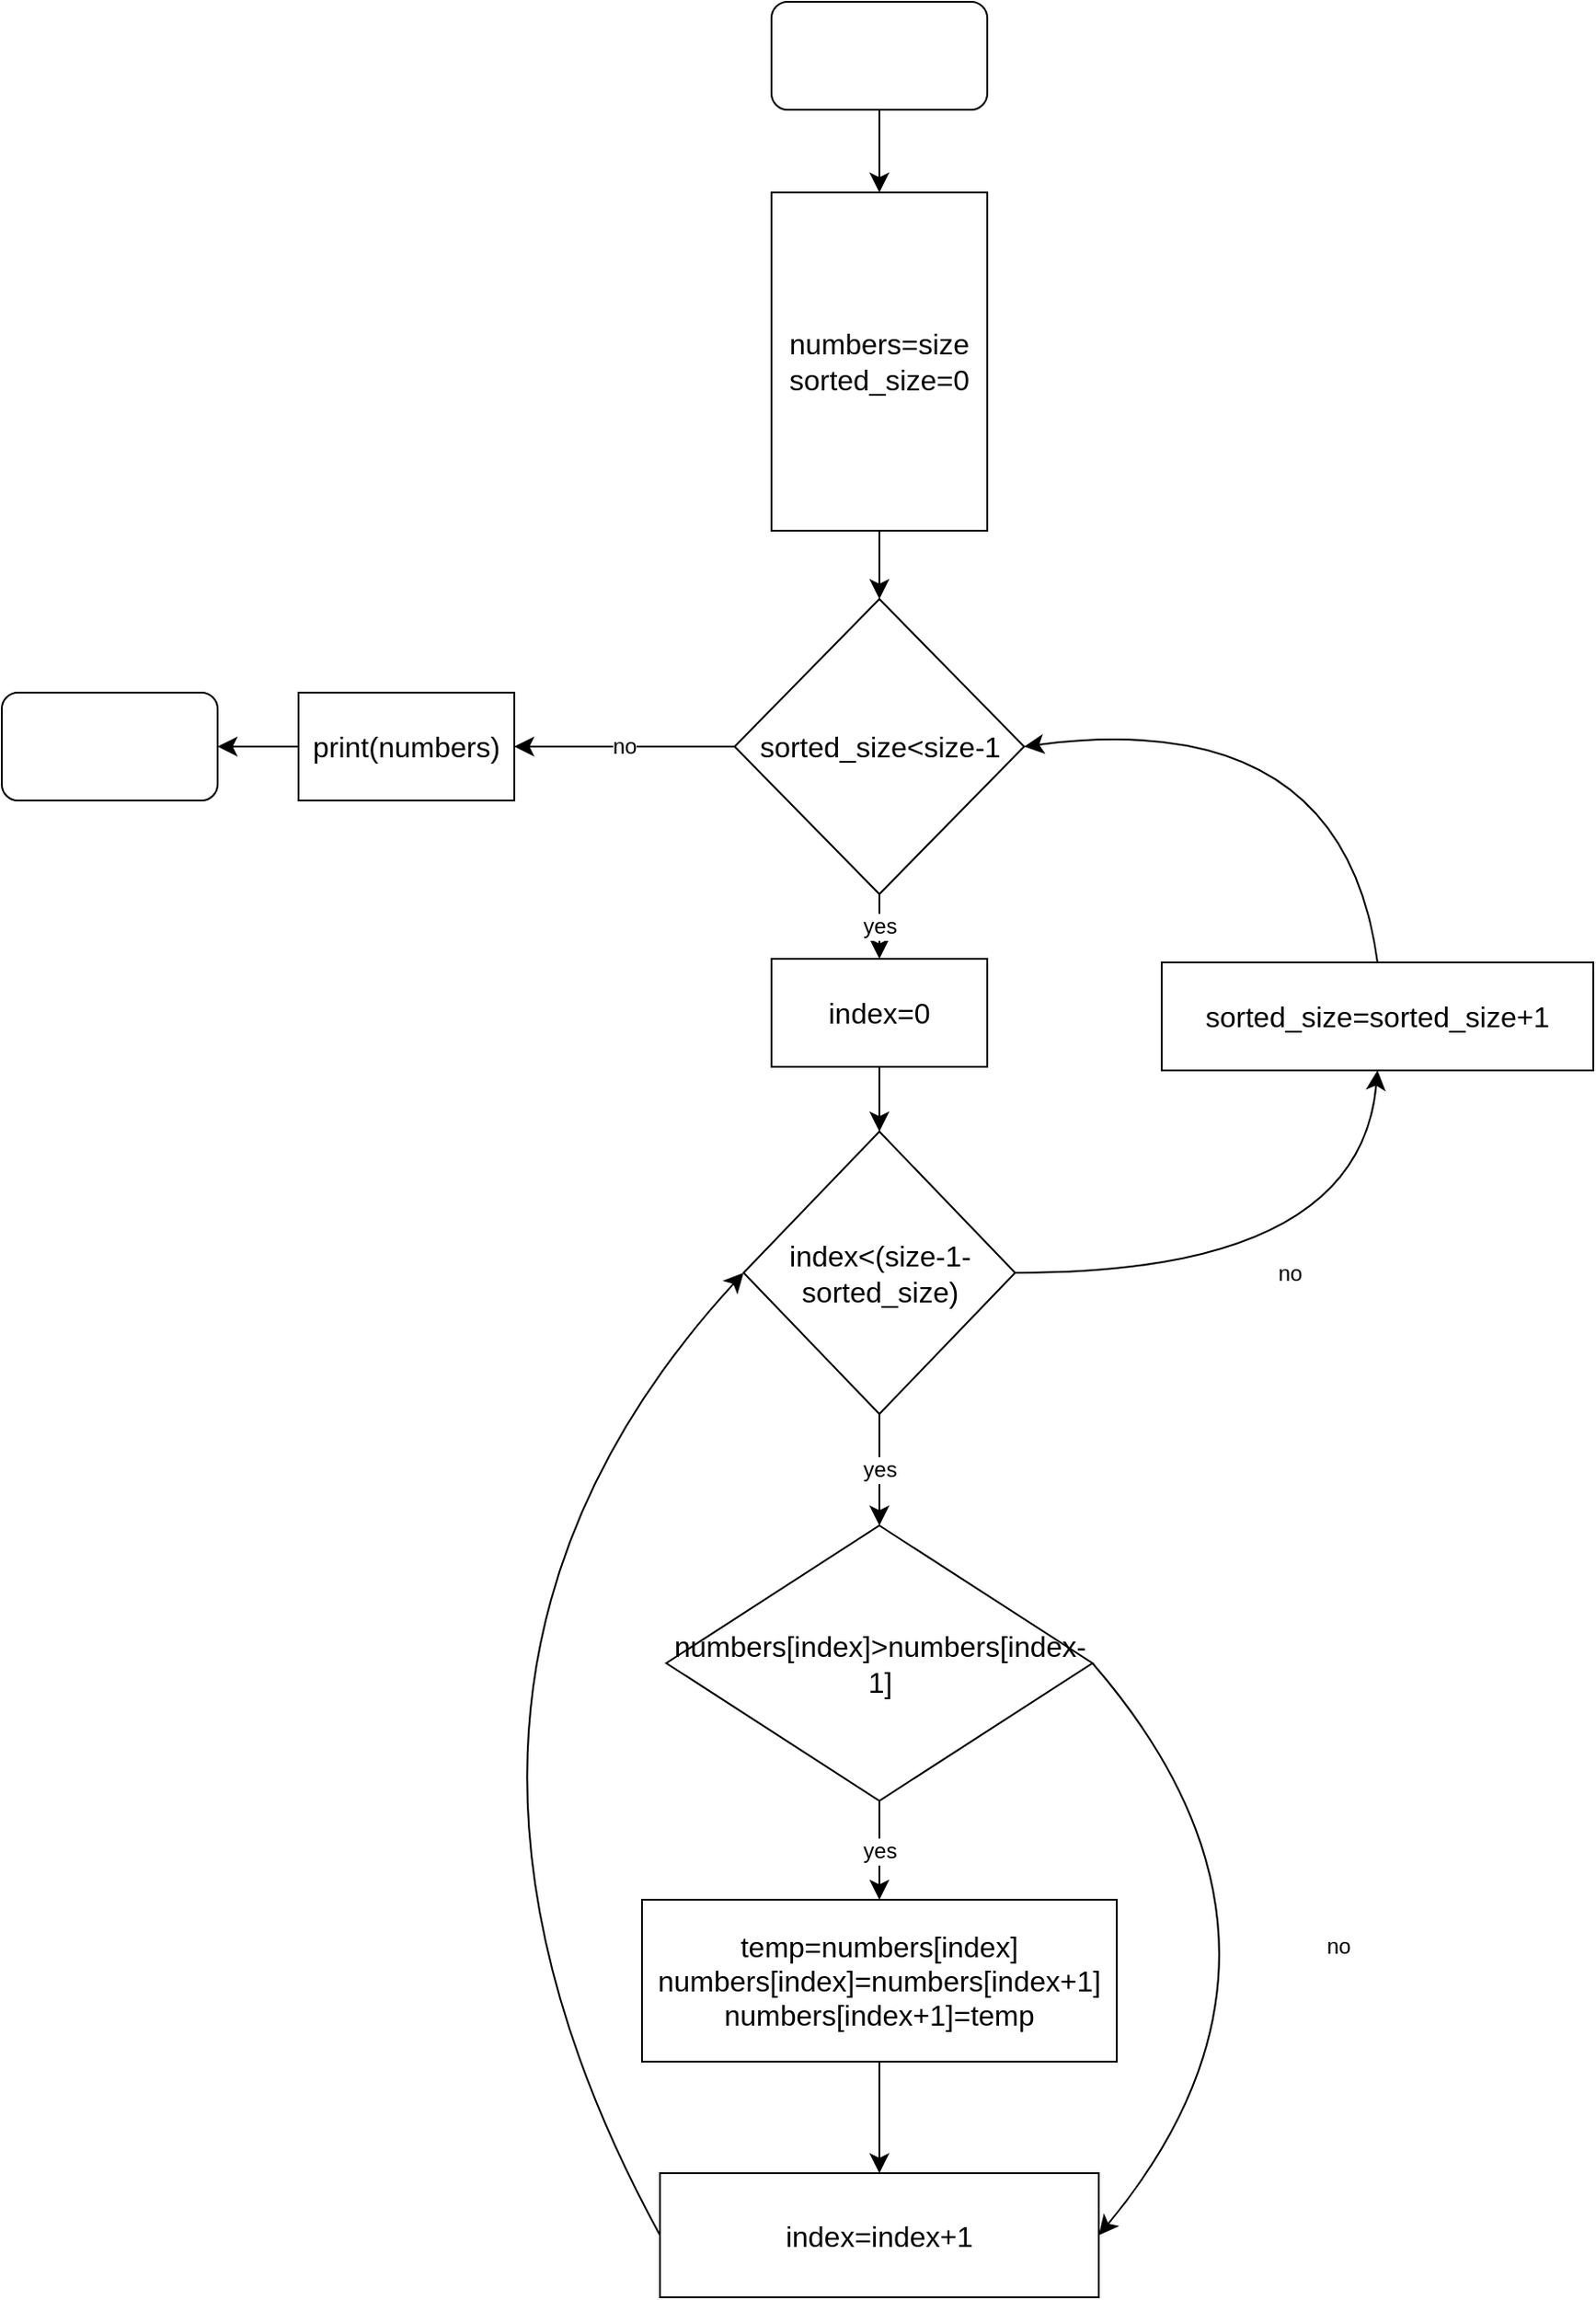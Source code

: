 <mxfile version="20.8.19" type="device" pages="2"><diagram id="MafTYUR_iQ7mFbmLeCQW" name="Страница 1"><mxGraphModel dx="2154" dy="1066" grid="0" gridSize="10" guides="1" tooltips="1" connect="1" arrows="1" fold="1" page="0" pageScale="1" pageWidth="827" pageHeight="1169" math="0" shadow="0"><root><mxCell id="0"/><mxCell id="1" parent="0"/><mxCell id="RRzTpO9ifguyfFz_nB-T-4" style="edgeStyle=none;curved=1;rounded=0;orthogonalLoop=1;jettySize=auto;html=1;exitX=0.5;exitY=1;exitDx=0;exitDy=0;fontSize=12;startSize=8;endSize=8;" parent="1" source="RRzTpO9ifguyfFz_nB-T-2" target="RRzTpO9ifguyfFz_nB-T-3" edge="1"><mxGeometry relative="1" as="geometry"/></mxCell><mxCell id="RRzTpO9ifguyfFz_nB-T-2" value="" style="rounded=1;whiteSpace=wrap;html=1;fontSize=16;" parent="1" vertex="1"><mxGeometry x="-280" y="-89" width="120" height="60" as="geometry"/></mxCell><mxCell id="RRzTpO9ifguyfFz_nB-T-6" style="edgeStyle=none;curved=1;rounded=0;orthogonalLoop=1;jettySize=auto;html=1;exitX=0.5;exitY=1;exitDx=0;exitDy=0;fontSize=12;startSize=8;endSize=8;" parent="1" source="RRzTpO9ifguyfFz_nB-T-3" target="RRzTpO9ifguyfFz_nB-T-5" edge="1"><mxGeometry relative="1" as="geometry"/></mxCell><mxCell id="RRzTpO9ifguyfFz_nB-T-3" value="numbers=size&lt;br&gt;sorted_size=0&lt;br&gt;" style="rounded=0;whiteSpace=wrap;html=1;fontSize=16;" parent="1" vertex="1"><mxGeometry x="-280" y="17" width="120" height="188" as="geometry"/></mxCell><mxCell id="bwHsA2VCTqXkUDoZgXiW-2" value="yes" style="edgeStyle=none;curved=1;rounded=0;orthogonalLoop=1;jettySize=auto;html=1;exitX=0.5;exitY=1;exitDx=0;exitDy=0;fontSize=12;startSize=8;endSize=8;" parent="1" source="RRzTpO9ifguyfFz_nB-T-5" target="bwHsA2VCTqXkUDoZgXiW-1" edge="1"><mxGeometry relative="1" as="geometry"/></mxCell><mxCell id="bwHsA2VCTqXkUDoZgXiW-18" value="no" style="edgeStyle=none;curved=1;rounded=0;orthogonalLoop=1;jettySize=auto;html=1;exitX=0;exitY=0.5;exitDx=0;exitDy=0;fontSize=12;startSize=8;endSize=8;" parent="1" source="RRzTpO9ifguyfFz_nB-T-5" target="bwHsA2VCTqXkUDoZgXiW-17" edge="1"><mxGeometry relative="1" as="geometry"/></mxCell><mxCell id="RRzTpO9ifguyfFz_nB-T-5" value="sorted_size&amp;lt;size-1" style="rhombus;whiteSpace=wrap;html=1;fontSize=16;" parent="1" vertex="1"><mxGeometry x="-300.5" y="243" width="161" height="164" as="geometry"/></mxCell><mxCell id="bwHsA2VCTqXkUDoZgXiW-4" style="edgeStyle=none;curved=1;rounded=0;orthogonalLoop=1;jettySize=auto;html=1;exitX=0.5;exitY=1;exitDx=0;exitDy=0;entryX=0.5;entryY=0;entryDx=0;entryDy=0;fontSize=12;startSize=8;endSize=8;" parent="1" source="bwHsA2VCTqXkUDoZgXiW-1" target="bwHsA2VCTqXkUDoZgXiW-3" edge="1"><mxGeometry relative="1" as="geometry"/></mxCell><mxCell id="bwHsA2VCTqXkUDoZgXiW-1" value="index=0" style="rounded=0;whiteSpace=wrap;html=1;fontSize=16;" parent="1" vertex="1"><mxGeometry x="-280" y="443" width="120" height="60" as="geometry"/></mxCell><mxCell id="bwHsA2VCTqXkUDoZgXiW-8" value="yes" style="edgeStyle=none;curved=1;rounded=0;orthogonalLoop=1;jettySize=auto;html=1;exitX=0.5;exitY=1;exitDx=0;exitDy=0;entryX=0.5;entryY=0;entryDx=0;entryDy=0;fontSize=12;startSize=8;endSize=8;" parent="1" source="bwHsA2VCTqXkUDoZgXiW-3" target="bwHsA2VCTqXkUDoZgXiW-5" edge="1"><mxGeometry relative="1" as="geometry"/></mxCell><mxCell id="bwHsA2VCTqXkUDoZgXiW-14" value="no" style="edgeStyle=none;curved=1;rounded=0;orthogonalLoop=1;jettySize=auto;html=1;exitX=1;exitY=0.5;exitDx=0;exitDy=0;entryX=0.5;entryY=1;entryDx=0;entryDy=0;fontSize=12;startSize=8;endSize=8;" parent="1" source="bwHsA2VCTqXkUDoZgXiW-3" target="bwHsA2VCTqXkUDoZgXiW-13" edge="1"><mxGeometry relative="1" as="geometry"><Array as="points"><mxPoint x="47" y="618"/></Array></mxGeometry></mxCell><mxCell id="bwHsA2VCTqXkUDoZgXiW-3" value="index&amp;lt;(size-1-sorted_size)" style="rhombus;whiteSpace=wrap;html=1;fontSize=16;" parent="1" vertex="1"><mxGeometry x="-295.5" y="539" width="151" height="157" as="geometry"/></mxCell><mxCell id="bwHsA2VCTqXkUDoZgXiW-9" value="yes" style="edgeStyle=none;curved=1;rounded=0;orthogonalLoop=1;jettySize=auto;html=1;exitX=0.5;exitY=1;exitDx=0;exitDy=0;entryX=0.5;entryY=0;entryDx=0;entryDy=0;fontSize=12;startSize=8;endSize=8;" parent="1" source="bwHsA2VCTqXkUDoZgXiW-5" target="bwHsA2VCTqXkUDoZgXiW-6" edge="1"><mxGeometry relative="1" as="geometry"/></mxCell><mxCell id="bwHsA2VCTqXkUDoZgXiW-11" value="no" style="edgeStyle=none;curved=1;rounded=0;orthogonalLoop=1;jettySize=auto;html=1;exitX=1;exitY=0.5;exitDx=0;exitDy=0;fontSize=12;startSize=8;endSize=8;entryX=1;entryY=0.5;entryDx=0;entryDy=0;" parent="1" source="bwHsA2VCTqXkUDoZgXiW-5" target="bwHsA2VCTqXkUDoZgXiW-7" edge="1"><mxGeometry relative="1" as="geometry"><mxPoint x="25" y="835.333" as="targetPoint"/><Array as="points"><mxPoint x="35" y="992"/></Array></mxGeometry></mxCell><mxCell id="bwHsA2VCTqXkUDoZgXiW-5" value="numbers[index]&amp;gt;numbers[index-1]" style="rhombus;whiteSpace=wrap;html=1;fontSize=16;" parent="1" vertex="1"><mxGeometry x="-338.5" y="758" width="237" height="153" as="geometry"/></mxCell><mxCell id="bwHsA2VCTqXkUDoZgXiW-10" style="edgeStyle=none;curved=1;rounded=0;orthogonalLoop=1;jettySize=auto;html=1;exitX=0.5;exitY=1;exitDx=0;exitDy=0;entryX=0.5;entryY=0;entryDx=0;entryDy=0;fontSize=12;startSize=8;endSize=8;" parent="1" source="bwHsA2VCTqXkUDoZgXiW-6" target="bwHsA2VCTqXkUDoZgXiW-7" edge="1"><mxGeometry relative="1" as="geometry"/></mxCell><mxCell id="bwHsA2VCTqXkUDoZgXiW-6" value="temp=numbers[index]&lt;br&gt;numbers[index]=numbers[index+1]&lt;br&gt;numbers[index+1]=temp" style="rounded=0;whiteSpace=wrap;html=1;fontSize=16;" parent="1" vertex="1"><mxGeometry x="-352" y="966" width="264" height="90" as="geometry"/></mxCell><mxCell id="bwHsA2VCTqXkUDoZgXiW-12" style="edgeStyle=none;curved=1;rounded=0;orthogonalLoop=1;jettySize=auto;html=1;exitX=0;exitY=0.5;exitDx=0;exitDy=0;entryX=0;entryY=0.5;entryDx=0;entryDy=0;fontSize=12;startSize=8;endSize=8;" parent="1" source="bwHsA2VCTqXkUDoZgXiW-7" target="bwHsA2VCTqXkUDoZgXiW-3" edge="1"><mxGeometry relative="1" as="geometry"><Array as="points"><mxPoint x="-508" y="849"/></Array></mxGeometry></mxCell><mxCell id="bwHsA2VCTqXkUDoZgXiW-7" value="index=index+1" style="rounded=0;whiteSpace=wrap;html=1;fontSize=16;" parent="1" vertex="1"><mxGeometry x="-342" y="1118" width="244" height="69" as="geometry"/></mxCell><mxCell id="bwHsA2VCTqXkUDoZgXiW-15" style="edgeStyle=none;curved=1;rounded=0;orthogonalLoop=1;jettySize=auto;html=1;exitX=0.5;exitY=0;exitDx=0;exitDy=0;entryX=1;entryY=0.5;entryDx=0;entryDy=0;fontSize=12;startSize=8;endSize=8;" parent="1" source="bwHsA2VCTqXkUDoZgXiW-13" target="RRzTpO9ifguyfFz_nB-T-5" edge="1"><mxGeometry relative="1" as="geometry"><Array as="points"><mxPoint x="38" y="302"/></Array></mxGeometry></mxCell><mxCell id="bwHsA2VCTqXkUDoZgXiW-13" value="sorted_size=sorted_size+1" style="rounded=0;whiteSpace=wrap;html=1;fontSize=16;" parent="1" vertex="1"><mxGeometry x="-63" y="445" width="240" height="60" as="geometry"/></mxCell><mxCell id="bwHsA2VCTqXkUDoZgXiW-20" style="edgeStyle=none;curved=1;rounded=0;orthogonalLoop=1;jettySize=auto;html=1;exitX=0;exitY=0.5;exitDx=0;exitDy=0;entryX=1;entryY=0.5;entryDx=0;entryDy=0;fontSize=12;startSize=8;endSize=8;" parent="1" source="bwHsA2VCTqXkUDoZgXiW-17" target="bwHsA2VCTqXkUDoZgXiW-19" edge="1"><mxGeometry relative="1" as="geometry"/></mxCell><mxCell id="bwHsA2VCTqXkUDoZgXiW-17" value="print(numbers)" style="rounded=0;whiteSpace=wrap;html=1;fontSize=16;" parent="1" vertex="1"><mxGeometry x="-543" y="295" width="120" height="60" as="geometry"/></mxCell><mxCell id="bwHsA2VCTqXkUDoZgXiW-19" value="" style="rounded=1;whiteSpace=wrap;html=1;fontSize=16;" parent="1" vertex="1"><mxGeometry x="-708" y="295" width="120" height="60" as="geometry"/></mxCell></root></mxGraphModel></diagram><diagram id="nyuvHzAwKZln4o9ouPxT" name="Страница 2"><mxGraphModel dx="1485" dy="888" grid="1" gridSize="10" guides="1" tooltips="1" connect="1" arrows="1" fold="1" page="1" pageScale="1" pageWidth="827" pageHeight="1169" math="0" shadow="0"><root><mxCell id="0"/><mxCell id="1" parent="0"/><mxCell id="WTsKf_jy4F_wqyrTniMx-3" style="edgeStyle=none;curved=1;rounded=0;orthogonalLoop=1;jettySize=auto;html=1;exitX=0.5;exitY=1;exitDx=0;exitDy=0;entryX=0.5;entryY=0;entryDx=0;entryDy=0;fontSize=12;startSize=8;endSize=8;" edge="1" parent="1" source="WTsKf_jy4F_wqyrTniMx-1" target="WTsKf_jy4F_wqyrTniMx-2"><mxGeometry relative="1" as="geometry"/></mxCell><mxCell id="WTsKf_jy4F_wqyrTniMx-1" value="start" style="rounded=1;whiteSpace=wrap;html=1;fontSize=16;" vertex="1" parent="1"><mxGeometry x="294" y="100" width="120" height="60" as="geometry"/></mxCell><mxCell id="WTsKf_jy4F_wqyrTniMx-5" style="edgeStyle=none;curved=1;rounded=0;orthogonalLoop=1;jettySize=auto;html=1;exitX=0.5;exitY=1;exitDx=0;exitDy=0;fontSize=12;startSize=8;endSize=8;" edge="1" parent="1" source="WTsKf_jy4F_wqyrTniMx-2" target="WTsKf_jy4F_wqyrTniMx-4"><mxGeometry relative="1" as="geometry"/></mxCell><mxCell id="WTsKf_jy4F_wqyrTniMx-2" value="numbers = [1,8,3,8,2,6,8,8]&lt;br&gt;index = 0&lt;br&gt;&amp;nbsp;max = nambers[index]&lt;br&gt;count_max = 0" style="rounded=0;whiteSpace=wrap;html=1;fontSize=12;" vertex="1" parent="1"><mxGeometry x="261" y="210" width="186" height="200" as="geometry"/></mxCell><mxCell id="WTsKf_jy4F_wqyrTniMx-9" value="yes" style="edgeStyle=none;curved=1;rounded=0;orthogonalLoop=1;jettySize=auto;html=1;exitX=0;exitY=0.5;exitDx=0;exitDy=0;entryX=0.5;entryY=0;entryDx=0;entryDy=0;fontSize=12;startSize=8;endSize=8;" edge="1" parent="1" source="WTsKf_jy4F_wqyrTniMx-4" target="WTsKf_jy4F_wqyrTniMx-6"><mxGeometry relative="1" as="geometry"/></mxCell><mxCell id="WTsKf_jy4F_wqyrTniMx-19" style="edgeStyle=none;curved=1;rounded=0;orthogonalLoop=1;jettySize=auto;html=1;exitX=1;exitY=0;exitDx=0;exitDy=0;entryX=0;entryY=0.5;entryDx=0;entryDy=0;fontSize=12;startSize=8;endSize=8;" edge="1" parent="1" source="WTsKf_jy4F_wqyrTniMx-4" target="WTsKf_jy4F_wqyrTniMx-17"><mxGeometry relative="1" as="geometry"/></mxCell><mxCell id="WTsKf_jy4F_wqyrTniMx-4" value="index &amp;lt; size&amp;nbsp;" style="rhombus;whiteSpace=wrap;html=1;fontSize=12;" vertex="1" parent="1"><mxGeometry x="250" y="490" width="208" height="160" as="geometry"/></mxCell><mxCell id="WTsKf_jy4F_wqyrTniMx-10" value="yes" style="edgeStyle=none;curved=1;rounded=0;orthogonalLoop=1;jettySize=auto;html=1;exitX=0.5;exitY=1;exitDx=0;exitDy=0;entryX=0.5;entryY=0;entryDx=0;entryDy=0;fontSize=12;startSize=8;endSize=8;" edge="1" parent="1" source="WTsKf_jy4F_wqyrTniMx-6" target="WTsKf_jy4F_wqyrTniMx-8"><mxGeometry relative="1" as="geometry"/></mxCell><mxCell id="WTsKf_jy4F_wqyrTniMx-20" value="no" style="edgeStyle=none;curved=1;rounded=0;orthogonalLoop=1;jettySize=auto;html=1;exitX=1;exitY=0.5;exitDx=0;exitDy=0;entryX=0;entryY=0.5;entryDx=0;entryDy=0;fontSize=12;startSize=8;endSize=8;" edge="1" parent="1" source="WTsKf_jy4F_wqyrTniMx-6" target="WTsKf_jy4F_wqyrTniMx-7"><mxGeometry relative="1" as="geometry"/></mxCell><mxCell id="WTsKf_jy4F_wqyrTniMx-6" value="numbers[index] &amp;gt; max" style="rhombus;whiteSpace=wrap;html=1;fontSize=12;" vertex="1" parent="1"><mxGeometry x="50" y="620" width="170" height="150" as="geometry"/></mxCell><mxCell id="WTsKf_jy4F_wqyrTniMx-13" style="edgeStyle=none;curved=1;rounded=0;orthogonalLoop=1;jettySize=auto;html=1;exitX=0.5;exitY=1;exitDx=0;exitDy=0;entryX=0.5;entryY=0;entryDx=0;entryDy=0;fontSize=12;startSize=8;endSize=8;" edge="1" parent="1" source="WTsKf_jy4F_wqyrTniMx-7" target="WTsKf_jy4F_wqyrTniMx-12"><mxGeometry relative="1" as="geometry"/></mxCell><mxCell id="WTsKf_jy4F_wqyrTniMx-7" value="numbers[index] == max" style="rhombus;whiteSpace=wrap;html=1;fontSize=12;" vertex="1" parent="1"><mxGeometry x="250" y="690" width="200" height="150" as="geometry"/></mxCell><mxCell id="WTsKf_jy4F_wqyrTniMx-22" style="edgeStyle=none;curved=1;rounded=0;orthogonalLoop=1;jettySize=auto;html=1;exitX=0.5;exitY=1;exitDx=0;exitDy=0;entryX=0;entryY=0.5;entryDx=0;entryDy=0;fontSize=12;startSize=8;endSize=8;" edge="1" parent="1" source="WTsKf_jy4F_wqyrTniMx-8" target="WTsKf_jy4F_wqyrTniMx-14"><mxGeometry relative="1" as="geometry"/></mxCell><mxCell id="WTsKf_jy4F_wqyrTniMx-8" value="max = numbers[index]&lt;br&gt;count_max = 1" style="rounded=0;whiteSpace=wrap;html=1;fontSize=12;" vertex="1" parent="1"><mxGeometry x="52.5" y="840" width="165" height="70" as="geometry"/></mxCell><mxCell id="WTsKf_jy4F_wqyrTniMx-23" style="edgeStyle=none;curved=1;rounded=0;orthogonalLoop=1;jettySize=auto;html=1;exitX=0.5;exitY=1;exitDx=0;exitDy=0;entryX=0.5;entryY=0;entryDx=0;entryDy=0;fontSize=12;startSize=8;endSize=8;" edge="1" parent="1" source="WTsKf_jy4F_wqyrTniMx-12" target="WTsKf_jy4F_wqyrTniMx-14"><mxGeometry relative="1" as="geometry"/></mxCell><mxCell id="WTsKf_jy4F_wqyrTniMx-12" value="count_max = count_max" style="rounded=0;whiteSpace=wrap;html=1;fontSize=12;" vertex="1" parent="1"><mxGeometry x="269" y="900" width="170" height="60" as="geometry"/></mxCell><mxCell id="WTsKf_jy4F_wqyrTniMx-24" style="edgeStyle=none;curved=1;rounded=0;orthogonalLoop=1;jettySize=auto;html=1;exitX=1;exitY=0.5;exitDx=0;exitDy=0;entryX=1;entryY=0.5;entryDx=0;entryDy=0;fontSize=12;startSize=8;endSize=8;" edge="1" parent="1" source="WTsKf_jy4F_wqyrTniMx-14" target="WTsKf_jy4F_wqyrTniMx-4"><mxGeometry relative="1" as="geometry"><Array as="points"><mxPoint x="690" y="970"/></Array></mxGeometry></mxCell><mxCell id="WTsKf_jy4F_wqyrTniMx-14" value="index = index + 1" style="rounded=0;whiteSpace=wrap;html=1;fontSize=12;" vertex="1" parent="1"><mxGeometry x="180" y="1010" width="130" height="65" as="geometry"/></mxCell><mxCell id="WTsKf_jy4F_wqyrTniMx-26" style="edgeStyle=none;curved=1;rounded=0;orthogonalLoop=1;jettySize=auto;html=1;exitX=0.5;exitY=0;exitDx=0;exitDy=0;entryX=0.5;entryY=1;entryDx=0;entryDy=0;fontSize=12;startSize=8;endSize=8;" edge="1" parent="1" source="WTsKf_jy4F_wqyrTniMx-17" target="WTsKf_jy4F_wqyrTniMx-25"><mxGeometry relative="1" as="geometry"/></mxCell><mxCell id="WTsKf_jy4F_wqyrTniMx-17" value="print(count_max)" style="rounded=0;whiteSpace=wrap;html=1;fontSize=12;" vertex="1" parent="1"><mxGeometry x="520" y="440" width="170" height="90" as="geometry"/></mxCell><mxCell id="WTsKf_jy4F_wqyrTniMx-25" value="end" style="rounded=1;whiteSpace=wrap;html=1;fontSize=12;" vertex="1" parent="1"><mxGeometry x="545" y="340" width="120" height="60" as="geometry"/></mxCell></root></mxGraphModel></diagram></mxfile>
